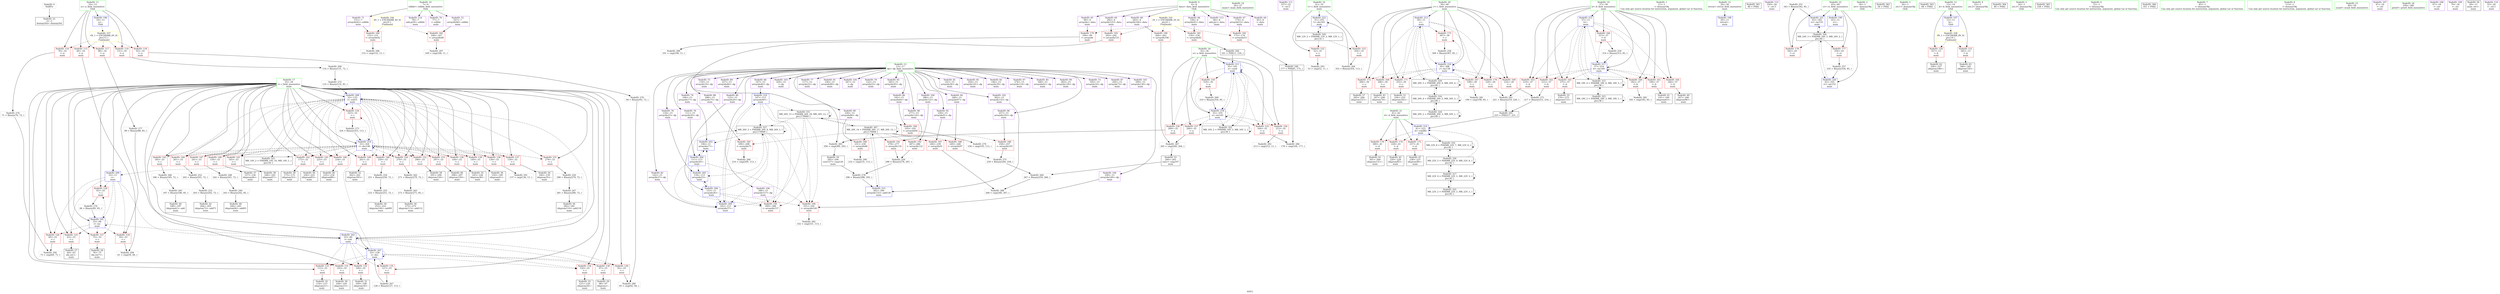 digraph "SVFG" {
	label="SVFG";

	Node0x5579527c0cf0 [shape=record,color=grey,label="{NodeID: 0\nNullPtr}"];
	Node0x5579527c0cf0 -> Node0x5579527c1ab0[style=solid];
	Node0x5579527f28b0 [shape=record,color=grey,label="{NodeID: 263\n272 = Binary(271, 85, )\n}"];
	Node0x5579527f28b0 -> Node0x5579527e3800[style=solid];
	Node0x5579527eadc0 [shape=record,color=red,label="{NodeID: 180\n152\<--151\n\<--arrayidx42\nmain\n}"];
	Node0x5579527eadc0 -> Node0x5579527f5a30[style=solid];
	Node0x5579527e2790 [shape=record,color=purple,label="{NodeID: 97\n274\<--15\narrayidx114\<--dp\nmain\n}"];
	Node0x5579527c02b0 [shape=record,color=green,label="{NodeID: 14\n26\<--27\nmain\<--main_field_insensitive\n}"];
	Node0x5579527f3db0 [shape=record,color=grey,label="{NodeID: 277\n89 = Binary(88, 85, )\n}"];
	Node0x5579527f3db0 -> Node0x5579527e61e0[style=solid];
	Node0x5579527e5b00 [shape=record,color=red,label="{NodeID: 194\n331\<--330\n\<--arrayidx149\nmain\n}"];
	Node0x5579527e5b00 -> Node0x5579527f4530[style=solid];
	Node0x5579527e32f0 [shape=record,color=purple,label="{NodeID: 111\n337\<--22\n\<--.str.2\nmain\n}"];
	Node0x5579527c1d50 [shape=record,color=black,label="{NodeID: 28\n76\<--75\nidx.ext7\<--\nmain\n}"];
	Node0x5579527f52b0 [shape=record,color=grey,label="{NodeID: 291\n137 = cmp(136, 11, )\n}"];
	Node0x5579527e66c0 [shape=record,color=blue,label="{NodeID: 208\n33\<--133\ni\<--sub31\nmain\n}"];
	Node0x5579527e66c0 -> Node0x5579527e8a00[style=dashed];
	Node0x5579527e66c0 -> Node0x5579527e8ad0[style=dashed];
	Node0x5579527e66c0 -> Node0x5579527e8ba0[style=dashed];
	Node0x5579527e66c0 -> Node0x5579527e8c70[style=dashed];
	Node0x5579527e66c0 -> Node0x5579527e8d40[style=dashed];
	Node0x5579527e66c0 -> Node0x5579527e8e10[style=dashed];
	Node0x5579527e66c0 -> Node0x5579527e8ee0[style=dashed];
	Node0x5579527e66c0 -> Node0x5579527e8fb0[style=dashed];
	Node0x5579527e66c0 -> Node0x5579527e9080[style=dashed];
	Node0x5579527e66c0 -> Node0x5579527e9150[style=dashed];
	Node0x5579527e66c0 -> Node0x5579527e9220[style=dashed];
	Node0x5579527e66c0 -> Node0x5579527e92f0[style=dashed];
	Node0x5579527e66c0 -> Node0x5579527e93c0[style=dashed];
	Node0x5579527e66c0 -> Node0x5579527e9490[style=dashed];
	Node0x5579527e66c0 -> Node0x5579527e9560[style=dashed];
	Node0x5579527e66c0 -> Node0x5579527e9630[style=dashed];
	Node0x5579527e66c0 -> Node0x5579527e9700[style=dashed];
	Node0x5579527e66c0 -> Node0x5579527e97d0[style=dashed];
	Node0x5579527e66c0 -> Node0x5579527e98a0[style=dashed];
	Node0x5579527e66c0 -> Node0x5579527e6fb0[style=dashed];
	Node0x5579527e66c0 -> Node0x5579528080f0[style=dashed];
	Node0x5579527e8110 [shape=record,color=red,label="{NodeID: 125\n63\<--33\n\<--i\nmain\n}"];
	Node0x5579527e8110 -> Node0x5579527c1c80[style=solid];
	Node0x5579527c2cc0 [shape=record,color=black,label="{NodeID: 42\n204\<--203\nidxprom72\<--add71\nmain\n}"];
	Node0x5579527e7220 [shape=record,color=blue,label="{NodeID: 222\n31\<--355\nt\<--dec161\nmain\n}"];
	Node0x5579527e7220 -> Node0x5579528073e0[style=dashed];
	Node0x5579527e8c70 [shape=record,color=red,label="{NodeID: 139\n149\<--33\n\<--i\nmain\n}"];
	Node0x5579527e8c70 -> Node0x5579527c27e0[style=solid];
	Node0x5579527e3920 [shape=record,color=black,label="{NodeID: 56\n282\<--281\nidxprom119\<--add118\nmain\n}"];
	Node0x5579527e97d0 [shape=record,color=red,label="{NodeID: 153\n297\<--33\n\<--i\nmain\n}"];
	Node0x5579527e97d0 -> Node0x5579527e3c20[style=solid];
	Node0x5579527e4440 [shape=record,color=purple,label="{NodeID: 70\n77\<--7\n\<--edible\nmain\n}"];
	Node0x5579527f1530 [shape=record,color=grey,label="{NodeID: 250\n280 = Binary(279, 72, )\n}"];
	Node0x5579527f1530 -> Node0x5579527f10b0[style=solid];
	Node0x5579527ea330 [shape=record,color=red,label="{NodeID: 167\n198\<--39\n\<--c\nmain\n}"];
	Node0x5579527ea330 -> Node0x5579527f43b0[style=solid];
	Node0x5579527e4fa0 [shape=record,color=purple,label="{NodeID: 84\n147\<--15\narrayidx40\<--dp\nmain\n}"];
	Node0x5579527e4fa0 -> Node0x5579527e6860[style=solid];
	Node0x5579527c1750 [shape=record,color=green,label="{NodeID: 1\n11\<--1\n\<--dummyObj\nCan only get source location for instruction, argument, global var or function.}"];
	Node0x5579527f2a30 [shape=record,color=grey,label="{NodeID: 264\n355 = Binary(354, 113, )\n}"];
	Node0x5579527f2a30 -> Node0x5579527e7220[style=solid];
	Node0x5579527eae90 [shape=record,color=red,label="{NodeID: 181\n159\<--158\n\<--arrayidx45\nmain\n}"];
	Node0x5579527eae90 -> Node0x5579524c8e20[style=solid];
	Node0x5579527e2860 [shape=record,color=purple,label="{NodeID: 98\n277\<--15\narrayidx116\<--dp\nmain\n}"];
	Node0x5579527e2860 -> Node0x5579527eb6b0[style=solid];
	Node0x5579527c03b0 [shape=record,color=green,label="{NodeID: 15\n29\<--30\nretval\<--retval_field_insensitive\nmain\n}"];
	Node0x5579527c03b0 -> Node0x5579527e5ea0[style=solid];
	Node0x55795281c830 [shape=record,color=black,label="{NodeID: 361\n48 = PHI()\n}"];
	Node0x5579527f3f30 [shape=record,color=grey,label="{NodeID: 278\n296 = Binary(288, 295, )\n}"];
	Node0x5579527f3f30 -> Node0x5579527e6c70[style=solid];
	Node0x5579527e5bd0 [shape=record,color=red,label="{NodeID: 195\n349\<--348\n\<--arrayidx157\nmain\n}"];
	Node0x5579527e33c0 [shape=record,color=purple,label="{NodeID: 112\n350\<--24\n\<--.str.3\nmain\n}"];
	Node0x5579527c1e20 [shape=record,color=black,label="{NodeID: 29\n98\<--97\nidxprom\<--\nmain\n}"];
	Node0x5579527f5430 [shape=record,color=grey,label="{NodeID: 292\n213 = cmp(212, 11, )\n}"];
	Node0x5579527e6790 [shape=record,color=blue,label="{NodeID: 209\n142\<--113\narrayidx37\<--\nmain\n}"];
	Node0x5579527e6790 -> Node0x5579527e6860[style=dashed];
	Node0x5579527e81e0 [shape=record,color=red,label="{NodeID: 126\n69\<--33\n\<--i\nmain\n}"];
	Node0x5579527e81e0 -> Node0x5579527f58b0[style=solid];
	Node0x5579527c2d90 [shape=record,color=black,label="{NodeID: 43\n207\<--206\nidxprom74\<--\nmain\n}"];
	Node0x5579527e8d40 [shape=record,color=red,label="{NodeID: 140\n156\<--33\n\<--i\nmain\n}"];
	Node0x5579527e8d40 -> Node0x5579527c28b0[style=solid];
	Node0x5579527e39b0 [shape=record,color=black,label="{NodeID: 57\n285\<--284\nidxprom121\<--\nmain\n}"];
	Node0x5579528073e0 [shape=record,color=black,label="{NodeID: 320\nMR_12V_2 = PHI(MR_12V_3, MR_12V_1, )\npts\{32 \}\n}"];
	Node0x5579528073e0 -> Node0x5579527e7ea0[style=dashed];
	Node0x5579528073e0 -> Node0x5579527e7f70[style=dashed];
	Node0x5579528073e0 -> Node0x5579527e7220[style=dashed];
	Node0x5579527e98a0 [shape=record,color=red,label="{NodeID: 154\n323\<--33\n\<--i\nmain\n}"];
	Node0x5579527e98a0 -> Node0x5579527f37b0[style=solid];
	Node0x5579527e4510 [shape=record,color=purple,label="{NodeID: 71\n151\<--7\narrayidx42\<--edible\nmain\n}"];
	Node0x5579527e4510 -> Node0x5579527eadc0[style=solid];
	Node0x5579527f16b0 [shape=record,color=grey,label="{NodeID: 251\n343 = Binary(342, 85, )\n}"];
	Node0x5579527f16b0 -> Node0x5579527e7150[style=solid];
	Node0x5579527ea400 [shape=record,color=red,label="{NodeID: 168\n206\<--39\n\<--c\nmain\n}"];
	Node0x5579527ea400 -> Node0x5579527c2d90[style=solid];
	Node0x5579527e5070 [shape=record,color=purple,label="{NodeID: 85\n189\<--15\narrayidx62\<--dp\nmain\n}"];
	Node0x5579527c3670 [shape=record,color=green,label="{NodeID: 2\n18\<--1\n.str\<--dummyObj\nGlob }"];
	Node0x5579527f2bb0 [shape=record,color=grey,label="{NodeID: 265\n187 = Binary(186, 85, )\n}"];
	Node0x5579527f2bb0 -> Node0x5579527c2b20[style=solid];
	Node0x5579527eaf60 [shape=record,color=red,label="{NodeID: 182\n168\<--167\n\<--arrayidx48\nmain\n}"];
	Node0x5579527eaf60 -> Node0x5579527f5bb0[style=solid];
	Node0x5579527e2930 [shape=record,color=purple,label="{NodeID: 99\n283\<--15\narrayidx120\<--dp\nmain\n}"];
	Node0x5579527c0480 [shape=record,color=green,label="{NodeID: 16\n31\<--32\nt\<--t_field_insensitive\nmain\n}"];
	Node0x5579527c0480 -> Node0x5579527e7ea0[style=solid];
	Node0x5579527c0480 -> Node0x5579527e7f70[style=solid];
	Node0x5579527c0480 -> Node0x5579527e7220[style=solid];
	Node0x55795281c930 [shape=record,color=black,label="{NodeID: 362\n56 = PHI()\n}"];
	Node0x5579527f40b0 [shape=record,color=grey,label="{NodeID: 279\n194 = cmp(193, 113, )\n}"];
	Node0x5579527e5ca0 [shape=record,color=blue,label="{NodeID: 196\n10\<--11\nn\<--\nGlob }"];
	Node0x5579527e5ca0 -> Node0x55795280cee0[style=dashed];
	Node0x5579527e3490 [shape=record,color=purple,label="{NodeID: 113\n66\<--4\nadd.ptr\<--data\nmain\n}"];
	Node0x5579527c1ef0 [shape=record,color=black,label="{NodeID: 30\n104\<--103\nidxprom15\<--\nmain\n}"];
	Node0x5579527f55b0 [shape=record,color=grey,label="{NodeID: 293\n53 = cmp(52, 11, )\n}"];
	Node0x5579527e6860 [shape=record,color=blue,label="{NodeID: 210\n147\<--113\narrayidx40\<--\nmain\n}"];
	Node0x5579527e6860 -> Node0x5579527e5b00[style=dashed];
	Node0x5579527e6860 -> Node0x5579527e5bd0[style=dashed];
	Node0x5579527e6860 -> Node0x5579527e6790[style=dashed];
	Node0x5579527e6860 -> Node0x557952809ae0[style=dashed];
	Node0x5579527e6860 -> Node0x55795280aee0[style=dashed];
	Node0x5579527e82b0 [shape=record,color=red,label="{NodeID: 127\n75\<--33\n\<--i\nmain\n}"];
	Node0x5579527e82b0 -> Node0x5579527c1d50[style=solid];
	Node0x5579527c2e60 [shape=record,color=black,label="{NodeID: 44\n226\<--225\nidxprom83\<--\nmain\n}"];
	Node0x5579528032e0 [shape=record,color=black,label="{NodeID: 307\nMR_26V_14 = PHI(MR_26V_17, MR_26V_13, )\npts\{170000 \}\n}"];
	Node0x5579528032e0 -> Node0x5579527eb1d0[style=dashed];
	Node0x5579528032e0 -> Node0x5579527eb2a0[style=dashed];
	Node0x5579528032e0 -> Node0x5579527eb370[style=dashed];
	Node0x5579528032e0 -> Node0x5579527eb440[style=dashed];
	Node0x5579528032e0 -> Node0x5579527eb510[style=dashed];
	Node0x5579528032e0 -> Node0x5579527eb6b0[style=dashed];
	Node0x5579528032e0 -> Node0x5579527e5960[style=dashed];
	Node0x5579528032e0 -> Node0x5579527e6c70[style=dashed];
	Node0x5579528032e0 -> Node0x5579528032e0[style=dashed];
	Node0x5579528032e0 -> Node0x55795280aee0[style=dashed];
	Node0x5579527e8e10 [shape=record,color=red,label="{NodeID: 141\n165\<--33\n\<--i\nmain\n}"];
	Node0x5579527e8e10 -> Node0x5579527c2980[style=solid];
	Node0x5579527e3a80 [shape=record,color=black,label="{NodeID: 58\n291\<--290\nidxprom124\<--\nmain\n}"];
	Node0x5579528080f0 [shape=record,color=black,label="{NodeID: 321\nMR_14V_2 = PHI(MR_14V_10, MR_14V_1, )\npts\{34 \}\n}"];
	Node0x5579528080f0 -> Node0x5579527e6040[style=dashed];
	Node0x5579527e9970 [shape=record,color=red,label="{NodeID: 155\n164\<--35\n\<--a\nmain\n}"];
	Node0x5579527e9970 -> Node0x5579527f4b30[style=solid];
	Node0x5579527e45e0 [shape=record,color=purple,label="{NodeID: 72\n167\<--7\narrayidx48\<--edible\nmain\n}"];
	Node0x5579527e45e0 -> Node0x5579527eaf60[style=solid];
	Node0x55795280c2e0 [shape=record,color=yellow,style=double,label="{NodeID: 335\n2V_1 = ENCHI(MR_2V_0)\npts\{6 \}\nFun[main]}"];
	Node0x55795280c2e0 -> Node0x5579527eacf0[style=dashed];
	Node0x55795280c2e0 -> Node0x5579527eae90[style=dashed];
	Node0x55795280c2e0 -> Node0x5579527eb030[style=dashed];
	Node0x55795280c2e0 -> Node0x5579527eb5e0[style=dashed];
	Node0x55795280c2e0 -> Node0x5579527e5a30[style=dashed];
	Node0x5579527f1830 [shape=record,color=grey,label="{NodeID: 252\n202 = Binary(201, 72, )\n}"];
	Node0x5579527f1830 -> Node0x5579527f19b0[style=solid];
	Node0x5579527ea4d0 [shape=record,color=red,label="{NodeID: 169\n216\<--39\n\<--c\nmain\n}"];
	Node0x5579527ea4d0 -> Node0x5579527f34b0[style=solid];
	Node0x5579527e5140 [shape=record,color=purple,label="{NodeID: 86\n192\<--15\narrayidx64\<--dp\nmain\n}"];
	Node0x5579527e5140 -> Node0x5579527eb100[style=solid];
	Node0x5579527c0050 [shape=record,color=green,label="{NodeID: 3\n20\<--1\n.str.1\<--dummyObj\nGlob }"];
	Node0x5579527f2d30 [shape=record,color=grey,label="{NodeID: 266\n186 = Binary(185, 72, )\n}"];
	Node0x5579527f2d30 -> Node0x5579527f2bb0[style=solid];
	Node0x5579527eb030 [shape=record,color=red,label="{NodeID: 183\n175\<--174\n\<--arrayidx53\nmain\n}"];
	Node0x5579527eb030 -> Node0x5579527f0b10[style=solid];
	Node0x5579527e2a00 [shape=record,color=purple,label="{NodeID: 100\n286\<--15\narrayidx122\<--dp\nmain\n}"];
	Node0x5579527e2a00 -> Node0x5579527e5960[style=solid];
	Node0x5579527c0550 [shape=record,color=green,label="{NodeID: 17\n33\<--34\ni\<--i_field_insensitive\nmain\n}"];
	Node0x5579527c0550 -> Node0x5579527e8040[style=solid];
	Node0x5579527c0550 -> Node0x5579527e8110[style=solid];
	Node0x5579527c0550 -> Node0x5579527e81e0[style=solid];
	Node0x5579527c0550 -> Node0x5579527e82b0[style=solid];
	Node0x5579527c0550 -> Node0x5579527e8380[style=solid];
	Node0x5579527c0550 -> Node0x5579527e8450[style=solid];
	Node0x5579527c0550 -> Node0x5579527e8520[style=solid];
	Node0x5579527c0550 -> Node0x5579527e85f0[style=solid];
	Node0x5579527c0550 -> Node0x5579527e86c0[style=solid];
	Node0x5579527c0550 -> Node0x5579527e8790[style=solid];
	Node0x5579527c0550 -> Node0x5579527e8860[style=solid];
	Node0x5579527c0550 -> Node0x5579527e8930[style=solid];
	Node0x5579527c0550 -> Node0x5579527e8a00[style=solid];
	Node0x5579527c0550 -> Node0x5579527e8ad0[style=solid];
	Node0x5579527c0550 -> Node0x5579527e8ba0[style=solid];
	Node0x5579527c0550 -> Node0x5579527e8c70[style=solid];
	Node0x5579527c0550 -> Node0x5579527e8d40[style=solid];
	Node0x5579527c0550 -> Node0x5579527e8e10[style=solid];
	Node0x5579527c0550 -> Node0x5579527e8ee0[style=solid];
	Node0x5579527c0550 -> Node0x5579527e8fb0[style=solid];
	Node0x5579527c0550 -> Node0x5579527e9080[style=solid];
	Node0x5579527c0550 -> Node0x5579527e9150[style=solid];
	Node0x5579527c0550 -> Node0x5579527e9220[style=solid];
	Node0x5579527c0550 -> Node0x5579527e92f0[style=solid];
	Node0x5579527c0550 -> Node0x5579527e93c0[style=solid];
	Node0x5579527c0550 -> Node0x5579527e9490[style=solid];
	Node0x5579527c0550 -> Node0x5579527e9560[style=solid];
	Node0x5579527c0550 -> Node0x5579527e9630[style=solid];
	Node0x5579527c0550 -> Node0x5579527e9700[style=solid];
	Node0x5579527c0550 -> Node0x5579527e97d0[style=solid];
	Node0x5579527c0550 -> Node0x5579527e98a0[style=solid];
	Node0x5579527c0550 -> Node0x5579527e6040[style=solid];
	Node0x5579527c0550 -> Node0x5579527e6110[style=solid];
	Node0x5579527c0550 -> Node0x5579527e61e0[style=solid];
	Node0x5579527c0550 -> Node0x5579527e65f0[style=solid];
	Node0x5579527c0550 -> Node0x5579527e66c0[style=solid];
	Node0x5579527c0550 -> Node0x5579527e6fb0[style=solid];
	Node0x55795281ca30 [shape=record,color=black,label="{NodeID: 363\n68 = PHI()\n}"];
	Node0x5579527f4230 [shape=record,color=grey,label="{NodeID: 280\n95 = cmp(92, 94, )\n}"];
	Node0x5579527e5da0 [shape=record,color=blue,label="{NodeID: 197\n13\<--11\nk\<--\nGlob }"];
	Node0x5579527e5da0 -> Node0x55795280cfc0[style=dashed];
	Node0x5579527e3560 [shape=record,color=purple,label="{NodeID: 114\n78\<--7\nadd.ptr8\<--edible\nmain\n}"];
	Node0x5579527c1fc0 [shape=record,color=black,label="{NodeID: 31\n109\<--108\nidxprom18\<--\nmain\n}"];
	Node0x5579527f5730 [shape=record,color=grey,label="{NodeID: 294\n61 = cmp(59, 60, )\n}"];
	Node0x5579527e6930 [shape=record,color=blue,label="{NodeID: 211\n35\<--161\na\<--cond\nmain\n}"];
	Node0x5579527e6930 -> Node0x5579527e9970[style=dashed];
	Node0x5579527e6930 -> Node0x5579527e9a40[style=dashed];
	Node0x5579527e6930 -> Node0x5579527e9b10[style=dashed];
	Node0x5579527e6930 -> Node0x5579527e9be0[style=dashed];
	Node0x5579527e6930 -> Node0x5579527e9cb0[style=dashed];
	Node0x5579527e6930 -> Node0x5579527e6930[style=dashed];
	Node0x5579527e6930 -> Node0x5579527e6ee0[style=dashed];
	Node0x5579527e6930 -> Node0x5579528081e0[style=dashed];
	Node0x5579527e8380 [shape=record,color=red,label="{NodeID: 128\n83\<--33\n\<--i\nmain\n}"];
	Node0x5579527e8380 -> Node0x5579527f3c30[style=solid];
	Node0x5579527c2f30 [shape=record,color=black,label="{NodeID: 45\n229\<--228\nidxprom85\<--\nmain\n}"];
	Node0x5579527e8ee0 [shape=record,color=red,label="{NodeID: 142\n172\<--33\n\<--i\nmain\n}"];
	Node0x5579527e8ee0 -> Node0x5579527c2a50[style=solid];
	Node0x5579527e3b50 [shape=record,color=black,label="{NodeID: 59\n295\<--294\nconv127\<--cmp126\nmain\n}"];
	Node0x5579527e3b50 -> Node0x5579527f3f30[style=solid];
	Node0x5579528081e0 [shape=record,color=black,label="{NodeID: 322\nMR_16V_2 = PHI(MR_16V_3, MR_16V_1, )\npts\{36 \}\n}"];
	Node0x5579528081e0 -> Node0x5579527e6930[style=dashed];
	Node0x5579528081e0 -> Node0x5579528081e0[style=dashed];
	Node0x5579527e9a40 [shape=record,color=red,label="{NodeID: 156\n212\<--35\n\<--a\nmain\n}"];
	Node0x5579527e9a40 -> Node0x5579527f5430[style=solid];
	Node0x5579527e46b0 [shape=record,color=purple,label="{NodeID: 73\n105\<--15\narrayidx16\<--dp\nmain\n}"];
	Node0x55795280ce00 [shape=record,color=yellow,style=double,label="{NodeID: 336\n4V_1 = ENCHI(MR_4V_0)\npts\{9 \}\nFun[main]}"];
	Node0x55795280ce00 -> Node0x5579527eadc0[style=dashed];
	Node0x55795280ce00 -> Node0x5579527eaf60[style=dashed];
	Node0x5579527f19b0 [shape=record,color=grey,label="{NodeID: 253\n203 = Binary(202, 72, )\n}"];
	Node0x5579527f19b0 -> Node0x5579527c2cc0[style=solid];
	Node0x5579527ea5a0 [shape=record,color=red,label="{NodeID: 170\n220\<--39\n\<--c\nmain\n}"];
	Node0x5579527ea5a0 -> Node0x5579527f25b0[style=solid];
	Node0x5579527e5210 [shape=record,color=purple,label="{NodeID: 87\n205\<--15\narrayidx73\<--dp\nmain\n}"];
	Node0x5579527e23c0 [shape=record,color=green,label="{NodeID: 4\n22\<--1\n.str.2\<--dummyObj\nGlob }"];
	Node0x5579527f2eb0 [shape=record,color=grey,label="{NodeID: 267\n128 = Binary(127, 113, )\n}"];
	Node0x5579527f2eb0 -> Node0x5579527e65f0[style=solid];
	Node0x5579527eb100 [shape=record,color=red,label="{NodeID: 184\n193\<--192\n\<--arrayidx64\nmain\n}"];
	Node0x5579527eb100 -> Node0x5579527f40b0[style=solid];
	Node0x5579527e2ad0 [shape=record,color=purple,label="{NodeID: 101\n299\<--15\narrayidx130\<--dp\nmain\n}"];
	Node0x5579527c0620 [shape=record,color=green,label="{NodeID: 18\n35\<--36\na\<--a_field_insensitive\nmain\n}"];
	Node0x5579527c0620 -> Node0x5579527e9970[style=solid];
	Node0x5579527c0620 -> Node0x5579527e9a40[style=solid];
	Node0x5579527c0620 -> Node0x5579527e9b10[style=solid];
	Node0x5579527c0620 -> Node0x5579527e9be0[style=solid];
	Node0x5579527c0620 -> Node0x5579527e9cb0[style=solid];
	Node0x5579527c0620 -> Node0x5579527e6930[style=solid];
	Node0x5579527c0620 -> Node0x5579527e6ee0[style=solid];
	Node0x55795281cb30 [shape=record,color=black,label="{NodeID: 364\n80 = PHI()\n}"];
	Node0x5579527f43b0 [shape=record,color=grey,label="{NodeID: 281\n199 = cmp(198, 85, )\n}"];
	Node0x5579527e5ea0 [shape=record,color=blue,label="{NodeID: 198\n29\<--11\nretval\<--\nmain\n}"];
	Node0x5579527e3630 [shape=record,color=red,label="{NodeID: 115\n60\<--10\n\<--n\nmain\n}"];
	Node0x5579527e3630 -> Node0x5579527f5730[style=solid];
	Node0x5579527c2090 [shape=record,color=black,label="{NodeID: 32\n116\<--115\nidxprom21\<--\nmain\n}"];
	Node0x5579527f58b0 [shape=record,color=grey,label="{NodeID: 295\n73 = cmp(69, 71, )\n}"];
	Node0x5579527e6a00 [shape=record,color=blue,label="{NodeID: 212\n37\<--11\nb\<--\nmain\n}"];
	Node0x5579527e6a00 -> Node0x5579527e9d80[style=dashed];
	Node0x5579527e6a00 -> Node0x5579527e9e50[style=dashed];
	Node0x5579527e6a00 -> Node0x5579527e9f20[style=dashed];
	Node0x5579527e6a00 -> Node0x5579527e9ff0[style=dashed];
	Node0x5579527e6a00 -> Node0x5579527ea0c0[style=dashed];
	Node0x5579527e6a00 -> Node0x5579527ea190[style=dashed];
	Node0x5579527e6a00 -> Node0x5579527ea260[style=dashed];
	Node0x5579527e6a00 -> Node0x5579527e6e10[style=dashed];
	Node0x5579527e6a00 -> Node0x557952805ae0[style=dashed];
	Node0x5579527e8450 [shape=record,color=red,label="{NodeID: 129\n92\<--33\n\<--i\nmain\n}"];
	Node0x5579527e8450 -> Node0x5579527f4230[style=solid];
	Node0x5579527c3000 [shape=record,color=black,label="{NodeID: 46\n235\<--234\nidxprom88\<--\nmain\n}"];
	Node0x5579527e8fb0 [shape=record,color=red,label="{NodeID: 143\n185\<--33\n\<--i\nmain\n}"];
	Node0x5579527e8fb0 -> Node0x5579527f2d30[style=solid];
	Node0x5579527e3c20 [shape=record,color=black,label="{NodeID: 60\n298\<--297\nidxprom129\<--\nmain\n}"];
	Node0x5579528086e0 [shape=record,color=black,label="{NodeID: 323\nMR_18V_2 = PHI(MR_18V_3, MR_18V_1, )\npts\{38 \}\n}"];
	Node0x5579528086e0 -> Node0x557952805ae0[style=dashed];
	Node0x5579528086e0 -> Node0x5579528086e0[style=dashed];
	Node0x5579527e9b10 [shape=record,color=red,label="{NodeID: 157\n260\<--35\n\<--a\nmain\n}"];
	Node0x5579527e9b10 -> Node0x5579527f4cb0[style=solid];
	Node0x5579527e4780 [shape=record,color=purple,label="{NodeID: 74\n106\<--15\narrayidx17\<--dp\nmain\n}"];
	Node0x5579527e4780 -> Node0x5579527e62b0[style=solid];
	Node0x55795280cee0 [shape=record,color=yellow,style=double,label="{NodeID: 337\n6V_1 = ENCHI(MR_6V_0)\npts\{12 \}\nFun[main]}"];
	Node0x55795280cee0 -> Node0x5579527e3630[style=dashed];
	Node0x55795280cee0 -> Node0x5579527e79c0[style=dashed];
	Node0x55795280cee0 -> Node0x5579527e7a90[style=dashed];
	Node0x55795280cee0 -> Node0x5579527e7b60[style=dashed];
	Node0x55795280cee0 -> Node0x5579527e7c30[style=dashed];
	Node0x5579527f1b30 [shape=record,color=grey,label="{NodeID: 254\n251 = Binary(250, 72, )\n}"];
	Node0x5579527f1b30 -> Node0x5579527f1cb0[style=solid];
	Node0x5579527ea670 [shape=record,color=red,label="{NodeID: 171\n255\<--39\n\<--c\nmain\n}"];
	Node0x5579527ea670 -> Node0x5579527c3410[style=solid];
	Node0x5579527e52e0 [shape=record,color=purple,label="{NodeID: 88\n208\<--15\narrayidx75\<--dp\nmain\n}"];
	Node0x5579527e52e0 -> Node0x5579527eb1d0[style=solid];
	Node0x5579527c0150 [shape=record,color=green,label="{NodeID: 5\n24\<--1\n.str.3\<--dummyObj\nGlob }"];
	Node0x5579527f3030 [shape=record,color=grey,label="{NodeID: 268\n132 = Binary(131, 72, )\n}"];
	Node0x5579527f3030 -> Node0x5579527f3630[style=solid];
	Node0x5579527eb1d0 [shape=record,color=red,label="{NodeID: 185\n209\<--208\n\<--arrayidx75\nmain\n}"];
	Node0x5579527eb1d0 -> Node0x5579527f4830[style=solid];
	Node0x5579527e2ba0 [shape=record,color=purple,label="{NodeID: 102\n302\<--15\narrayidx132\<--dp\nmain\n}"];
	Node0x5579527e2ba0 -> Node0x5579527e6c70[style=solid];
	Node0x5579527c06f0 [shape=record,color=green,label="{NodeID: 19\n37\<--38\nb\<--b_field_insensitive\nmain\n}"];
	Node0x5579527c06f0 -> Node0x5579527e9d80[style=solid];
	Node0x5579527c06f0 -> Node0x5579527e9e50[style=solid];
	Node0x5579527c06f0 -> Node0x5579527e9f20[style=solid];
	Node0x5579527c06f0 -> Node0x5579527e9ff0[style=solid];
	Node0x5579527c06f0 -> Node0x5579527ea0c0[style=solid];
	Node0x5579527c06f0 -> Node0x5579527ea190[style=solid];
	Node0x5579527c06f0 -> Node0x5579527ea260[style=solid];
	Node0x5579527c06f0 -> Node0x5579527e6a00[style=solid];
	Node0x5579527c06f0 -> Node0x5579527e6e10[style=solid];
	Node0x55795281cc30 [shape=record,color=black,label="{NodeID: 365\n338 = PHI()\n}"];
	Node0x5579527f4530 [shape=record,color=grey,label="{NodeID: 282\n332 = cmp(331, 113, )\n}"];
	Node0x5579527e5f70 [shape=record,color=blue,label="{NodeID: 199\n43\<--11\nct\<--\nmain\n}"];
	Node0x5579527e5f70 -> Node0x5579528095e0[style=dashed];
	Node0x5579527e79c0 [shape=record,color=red,label="{NodeID: 116\n70\<--10\n\<--n\nmain\n}"];
	Node0x5579527e79c0 -> Node0x5579527f3930[style=solid];
	Node0x5579527c2160 [shape=record,color=black,label="{NodeID: 33\n121\<--120\nidxprom24\<--\nmain\n}"];
	Node0x5579527f5a30 [shape=record,color=grey,label="{NodeID: 296\n153 = cmp(152, 11, )\n}"];
	Node0x5579527e6ad0 [shape=record,color=blue,label="{NodeID: 213\n39\<--11\nc\<--\nmain\n}"];
	Node0x5579527e6ad0 -> Node0x5579527ea330[style=dashed];
	Node0x5579527e6ad0 -> Node0x5579527ea400[style=dashed];
	Node0x5579527e6ad0 -> Node0x5579527ea4d0[style=dashed];
	Node0x5579527e6ad0 -> Node0x5579527ea5a0[style=dashed];
	Node0x5579527e6ad0 -> Node0x5579527ea670[style=dashed];
	Node0x5579527e6ad0 -> Node0x5579527ea740[style=dashed];
	Node0x5579527e6ad0 -> Node0x5579527ea810[style=dashed];
	Node0x5579527e6ad0 -> Node0x5579527e6d40[style=dashed];
	Node0x5579527e6ad0 -> Node0x55795280a4e0[style=dashed];
	Node0x5579527e8520 [shape=record,color=red,label="{NodeID: 130\n97\<--33\n\<--i\nmain\n}"];
	Node0x5579527e8520 -> Node0x5579527c1e20[style=solid];
	Node0x5579527c30d0 [shape=record,color=black,label="{NodeID: 47\n238\<--237\nidxprom90\<--\nmain\n}"];
	Node0x5579527e9080 [shape=record,color=red,label="{NodeID: 144\n201\<--33\n\<--i\nmain\n}"];
	Node0x5579527e9080 -> Node0x5579527f1830[style=solid];
	Node0x5579527e3cf0 [shape=record,color=black,label="{NodeID: 61\n301\<--300\nidxprom131\<--\nmain\n}"];
	Node0x557952808be0 [shape=record,color=black,label="{NodeID: 324\nMR_20V_2 = PHI(MR_20V_3, MR_20V_1, )\npts\{40 \}\n}"];
	Node0x557952808be0 -> Node0x557952805fe0[style=dashed];
	Node0x557952808be0 -> Node0x557952808be0[style=dashed];
	Node0x5579527e9be0 [shape=record,color=red,label="{NodeID: 158\n289\<--35\n\<--a\nmain\n}"];
	Node0x5579527e9be0 -> Node0x5579527f46b0[style=solid];
	Node0x5579527e4850 [shape=record,color=purple,label="{NodeID: 75\n110\<--15\narrayidx19\<--dp\nmain\n}"];
	Node0x55795280cfc0 [shape=record,color=yellow,style=double,label="{NodeID: 338\n8V_1 = ENCHI(MR_8V_0)\npts\{14 \}\nFun[main]}"];
	Node0x55795280cfc0 -> Node0x5579527e7d00[style=dashed];
	Node0x55795280cfc0 -> Node0x5579527e7dd0[style=dashed];
	Node0x5579527f1cb0 [shape=record,color=grey,label="{NodeID: 255\n252 = Binary(251, 72, )\n}"];
	Node0x5579527f1cb0 -> Node0x5579527c3340[style=solid];
	Node0x5579527ea740 [shape=record,color=red,label="{NodeID: 172\n284\<--39\n\<--c\nmain\n}"];
	Node0x5579527ea740 -> Node0x5579527e39b0[style=solid];
	Node0x5579527e53b0 [shape=record,color=purple,label="{NodeID: 89\n227\<--15\narrayidx84\<--dp\nmain\n}"];
	Node0x5579527c01e0 [shape=record,color=green,label="{NodeID: 6\n72\<--1\n\<--dummyObj\nCan only get source location for instruction, argument, global var or function.}"];
	Node0x5579527f31b0 [shape=record,color=grey,label="{NodeID: 269\n319 = Binary(318, 85, )\n}"];
	Node0x5579527f31b0 -> Node0x5579527e6ee0[style=solid];
	Node0x5579527eb2a0 [shape=record,color=red,label="{NodeID: 186\n231\<--230\n\<--arrayidx86\nmain\n}"];
	Node0x5579527eb2a0 -> Node0x5579527f5130[style=solid];
	Node0x5579527e2c70 [shape=record,color=purple,label="{NodeID: 103\n329\<--15\n\<--dp\nmain\n}"];
	Node0x5579527c07c0 [shape=record,color=green,label="{NodeID: 20\n39\<--40\nc\<--c_field_insensitive\nmain\n}"];
	Node0x5579527c07c0 -> Node0x5579527ea330[style=solid];
	Node0x5579527c07c0 -> Node0x5579527ea400[style=solid];
	Node0x5579527c07c0 -> Node0x5579527ea4d0[style=solid];
	Node0x5579527c07c0 -> Node0x5579527ea5a0[style=solid];
	Node0x5579527c07c0 -> Node0x5579527ea670[style=solid];
	Node0x5579527c07c0 -> Node0x5579527ea740[style=solid];
	Node0x5579527c07c0 -> Node0x5579527ea810[style=solid];
	Node0x5579527c07c0 -> Node0x5579527e6ad0[style=solid];
	Node0x5579527c07c0 -> Node0x5579527e6d40[style=solid];
	Node0x55795281d0b0 [shape=record,color=black,label="{NodeID: 366\n351 = PHI()\n}"];
	Node0x5579527f46b0 [shape=record,color=grey,label="{NodeID: 283\n294 = cmp(289, 293, )\n}"];
	Node0x5579527f46b0 -> Node0x5579527e3b50[style=solid];
	Node0x5579527e6040 [shape=record,color=blue,label="{NodeID: 200\n33\<--11\ni\<--\nmain\n}"];
	Node0x5579527e6040 -> Node0x5579527e8040[style=dashed];
	Node0x5579527e6040 -> Node0x5579527e8110[style=dashed];
	Node0x5579527e6040 -> Node0x5579527e81e0[style=dashed];
	Node0x5579527e6040 -> Node0x5579527e82b0[style=dashed];
	Node0x5579527e6040 -> Node0x5579527e8380[style=dashed];
	Node0x5579527e6040 -> Node0x5579527e6110[style=dashed];
	Node0x5579527e6040 -> Node0x5579527e61e0[style=dashed];
	Node0x5579527e7a90 [shape=record,color=red,label="{NodeID: 117\n88\<--10\n\<--n\nmain\n}"];
	Node0x5579527e7a90 -> Node0x5579527f3db0[style=solid];
	Node0x5579527c2640 [shape=record,color=black,label="{NodeID: 34\n140\<--139\nidxprom35\<--\nmain\n}"];
	Node0x5579527f5bb0 [shape=record,color=grey,label="{NodeID: 297\n169 = cmp(168, 11, )\n}"];
	Node0x5579527e6ba0 [shape=record,color=blue,label="{NodeID: 214\n41\<--223\nd\<--cond82\nmain\n}"];
	Node0x5579527e6ba0 -> Node0x5579527ea8e0[style=dashed];
	Node0x5579527e6ba0 -> Node0x5579527ea9b0[style=dashed];
	Node0x5579527e6ba0 -> Node0x5579527eaa80[style=dashed];
	Node0x5579527e6ba0 -> Node0x55795280b3e0[style=dashed];
	Node0x5579527e85f0 [shape=record,color=red,label="{NodeID: 131\n103\<--33\n\<--i\nmain\n}"];
	Node0x5579527e85f0 -> Node0x5579527c1ef0[style=solid];
	Node0x5579527c31a0 [shape=record,color=black,label="{NodeID: 48\n244\<--243\nidxprom94\<--add93\nmain\n}"];
	Node0x5579527e9150 [shape=record,color=red,label="{NodeID: 145\n225\<--33\n\<--i\nmain\n}"];
	Node0x5579527e9150 -> Node0x5579527c2e60[style=solid];
	Node0x5579527e3dc0 [shape=record,color=black,label="{NodeID: 62\n328\<--327\nidxprom148\<--\nmain\n}"];
	Node0x5579528090e0 [shape=record,color=black,label="{NodeID: 325\nMR_22V_2 = PHI(MR_22V_3, MR_22V_1, )\npts\{42 \}\n}"];
	Node0x5579528090e0 -> Node0x5579528064e0[style=dashed];
	Node0x5579528090e0 -> Node0x5579528090e0[style=dashed];
	Node0x5579527e9cb0 [shape=record,color=red,label="{NodeID: 159\n318\<--35\n\<--a\nmain\n}"];
	Node0x5579527e9cb0 -> Node0x5579527f31b0[style=solid];
	Node0x5579527e4920 [shape=record,color=purple,label="{NodeID: 76\n111\<--15\narrayidx20\<--dp\nmain\n}"];
	Node0x5579527e4920 -> Node0x5579527e6380[style=solid];
	Node0x5579527f1e30 [shape=record,color=grey,label="{NodeID: 256\n288 = Binary(278, 287, )\n}"];
	Node0x5579527f1e30 -> Node0x5579527f3f30[style=solid];
	Node0x5579527ea810 [shape=record,color=red,label="{NodeID: 173\n307\<--39\n\<--c\nmain\n}"];
	Node0x5579527ea810 -> Node0x5579527f2130[style=solid];
	Node0x5579527e5480 [shape=record,color=purple,label="{NodeID: 90\n230\<--15\narrayidx86\<--dp\nmain\n}"];
	Node0x5579527e5480 -> Node0x5579527eb2a0[style=solid];
	Node0x5579527c1190 [shape=record,color=green,label="{NodeID: 7\n85\<--1\n\<--dummyObj\nCan only get source location for instruction, argument, global var or function.}"];
	Node0x5579527f3330 [shape=record,color=grey,label="{NodeID: 270\n94 = Binary(93, 72, )\n}"];
	Node0x5579527f3330 -> Node0x5579527f4230[style=solid];
	Node0x5579527eb370 [shape=record,color=red,label="{NodeID: 187\n240\<--239\n\<--arrayidx91\nmain\n}"];
	Node0x5579527eb370 -> Node0x5579527f4e30[style=solid];
	Node0x5579527e2d40 [shape=record,color=purple,label="{NodeID: 104\n330\<--15\narrayidx149\<--dp\nmain\n}"];
	Node0x5579527e2d40 -> Node0x5579527e5b00[style=solid];
	Node0x5579527c0890 [shape=record,color=green,label="{NodeID: 21\n41\<--42\nd\<--d_field_insensitive\nmain\n}"];
	Node0x5579527c0890 -> Node0x5579527ea8e0[style=solid];
	Node0x5579527c0890 -> Node0x5579527ea9b0[style=solid];
	Node0x5579527c0890 -> Node0x5579527eaa80[style=solid];
	Node0x5579527c0890 -> Node0x5579527e6ba0[style=solid];
	Node0x5579527f4830 [shape=record,color=grey,label="{NodeID: 284\n210 = cmp(209, 113, )\n}"];
	Node0x5579527e6110 [shape=record,color=blue,label="{NodeID: 201\n33\<--84\ni\<--inc\nmain\n}"];
	Node0x5579527e6110 -> Node0x5579527e8040[style=dashed];
	Node0x5579527e6110 -> Node0x5579527e8110[style=dashed];
	Node0x5579527e6110 -> Node0x5579527e81e0[style=dashed];
	Node0x5579527e6110 -> Node0x5579527e82b0[style=dashed];
	Node0x5579527e6110 -> Node0x5579527e8380[style=dashed];
	Node0x5579527e6110 -> Node0x5579527e6110[style=dashed];
	Node0x5579527e6110 -> Node0x5579527e61e0[style=dashed];
	Node0x5579527e7b60 [shape=record,color=red,label="{NodeID: 118\n93\<--10\n\<--n\nmain\n}"];
	Node0x5579527e7b60 -> Node0x5579527f3330[style=solid];
	Node0x5579527c2710 [shape=record,color=black,label="{NodeID: 35\n145\<--144\nidxprom38\<--\nmain\n}"];
	Node0x5579527e6c70 [shape=record,color=blue,label="{NodeID: 215\n302\<--296\narrayidx132\<--add128\nmain\n}"];
	Node0x5579527e6c70 -> Node0x5579528032e0[style=dashed];
	Node0x5579527e86c0 [shape=record,color=red,label="{NodeID: 132\n108\<--33\n\<--i\nmain\n}"];
	Node0x5579527e86c0 -> Node0x5579527c1fc0[style=solid];
	Node0x5579527c3270 [shape=record,color=black,label="{NodeID: 49\n247\<--246\nidxprom96\<--\nmain\n}"];
	Node0x5579527e9220 [shape=record,color=red,label="{NodeID: 146\n234\<--33\n\<--i\nmain\n}"];
	Node0x5579527e9220 -> Node0x5579527c3000[style=solid];
	Node0x5579527e3e90 [shape=record,color=black,label="{NodeID: 63\n346\<--345\nidxprom156\<--\nmain\n}"];
	Node0x5579528095e0 [shape=record,color=black,label="{NodeID: 326\nMR_24V_3 = PHI(MR_24V_5, MR_24V_2, )\npts\{44 \}\n}"];
	Node0x5579528095e0 -> Node0x5579527eab50[style=dashed];
	Node0x5579528095e0 -> Node0x5579527eac20[style=dashed];
	Node0x5579528095e0 -> Node0x5579527e7080[style=dashed];
	Node0x5579528095e0 -> Node0x5579527e7150[style=dashed];
	Node0x5579527e9d80 [shape=record,color=red,label="{NodeID: 160\n182\<--37\n\<--b\nmain\n}"];
	Node0x5579527e9d80 -> Node0x5579527f49b0[style=solid];
	Node0x5579527e49f0 [shape=record,color=purple,label="{NodeID: 77\n117\<--15\narrayidx22\<--dp\nmain\n}"];
	Node0x5579527f1fb0 [shape=record,color=grey,label="{NodeID: 257\n335 = Binary(334, 85, )\n}"];
	Node0x5579527f1fb0 -> Node0x5579527e7080[style=solid];
	Node0x5579527ea8e0 [shape=record,color=red,label="{NodeID: 174\n228\<--41\n\<--d\nmain\n}"];
	Node0x5579527ea8e0 -> Node0x5579527c2f30[style=solid];
	Node0x5579527e5550 [shape=record,color=purple,label="{NodeID: 91\n236\<--15\narrayidx89\<--dp\nmain\n}"];
	Node0x5579527c1220 [shape=record,color=green,label="{NodeID: 8\n113\<--1\n\<--dummyObj\nCan only get source location for instruction, argument, global var or function.}"];
	Node0x5579527f34b0 [shape=record,color=grey,label="{NodeID: 271\n217 = Binary(215, 216, )\n}"];
	Node0x5579527f34b0 -> Node0x5579527f0570[style=solid];
	Node0x5579527eb440 [shape=record,color=red,label="{NodeID: 188\n249\<--248\n\<--arrayidx97\nmain\n}"];
	Node0x5579527eb440 -> Node0x5579527f3ab0[style=solid];
	Node0x5579527e2e10 [shape=record,color=purple,label="{NodeID: 105\n347\<--15\n\<--dp\nmain\n}"];
	Node0x5579527c1840 [shape=record,color=green,label="{NodeID: 22\n43\<--44\nct\<--ct_field_insensitive\nmain\n}"];
	Node0x5579527c1840 -> Node0x5579527eab50[style=solid];
	Node0x5579527c1840 -> Node0x5579527eac20[style=solid];
	Node0x5579527c1840 -> Node0x5579527e5f70[style=solid];
	Node0x5579527c1840 -> Node0x5579527e7080[style=solid];
	Node0x5579527c1840 -> Node0x5579527e7150[style=solid];
	Node0x5579527f49b0 [shape=record,color=grey,label="{NodeID: 285\n183 = cmp(182, 85, )\n}"];
	Node0x5579527e61e0 [shape=record,color=blue,label="{NodeID: 202\n33\<--89\ni\<--sub\nmain\n}"];
	Node0x5579527e61e0 -> Node0x5579527e8450[style=dashed];
	Node0x5579527e61e0 -> Node0x5579527e8520[style=dashed];
	Node0x5579527e61e0 -> Node0x5579527e85f0[style=dashed];
	Node0x5579527e61e0 -> Node0x5579527e86c0[style=dashed];
	Node0x5579527e61e0 -> Node0x5579527e8790[style=dashed];
	Node0x5579527e61e0 -> Node0x5579527e8860[style=dashed];
	Node0x5579527e61e0 -> Node0x5579527e8930[style=dashed];
	Node0x5579527e61e0 -> Node0x5579527e65f0[style=dashed];
	Node0x5579527e61e0 -> Node0x5579527e66c0[style=dashed];
	Node0x5579527e7c30 [shape=record,color=red,label="{NodeID: 119\n131\<--10\n\<--n\nmain\n}"];
	Node0x5579527e7c30 -> Node0x5579527f3030[style=solid];
	Node0x5579527c27e0 [shape=record,color=black,label="{NodeID: 36\n150\<--149\nidxprom41\<--\nmain\n}"];
	Node0x5579527e6d40 [shape=record,color=blue,label="{NodeID: 216\n39\<--308\nc\<--inc136\nmain\n}"];
	Node0x5579527e6d40 -> Node0x5579527ea330[style=dashed];
	Node0x5579527e6d40 -> Node0x5579527ea400[style=dashed];
	Node0x5579527e6d40 -> Node0x5579527ea4d0[style=dashed];
	Node0x5579527e6d40 -> Node0x5579527ea5a0[style=dashed];
	Node0x5579527e6d40 -> Node0x5579527ea670[style=dashed];
	Node0x5579527e6d40 -> Node0x5579527ea740[style=dashed];
	Node0x5579527e6d40 -> Node0x5579527ea810[style=dashed];
	Node0x5579527e6d40 -> Node0x5579527e6d40[style=dashed];
	Node0x5579527e6d40 -> Node0x55795280a4e0[style=dashed];
	Node0x5579527e8790 [shape=record,color=red,label="{NodeID: 133\n115\<--33\n\<--i\nmain\n}"];
	Node0x5579527e8790 -> Node0x5579527c2090[style=solid];
	Node0x5579527c3340 [shape=record,color=black,label="{NodeID: 50\n253\<--252\nidxprom100\<--add99\nmain\n}"];
	Node0x5579527e92f0 [shape=record,color=red,label="{NodeID: 147\n241\<--33\n\<--i\nmain\n}"];
	Node0x5579527e92f0 -> Node0x5579527f1230[style=solid];
	Node0x5579527e3f60 [shape=record,color=purple,label="{NodeID: 64\n65\<--4\n\<--data\nmain\n}"];
	Node0x557952809ae0 [shape=record,color=black,label="{NodeID: 327\nMR_26V_2 = PHI(MR_26V_9, MR_26V_1, )\npts\{170000 \}\n}"];
	Node0x557952809ae0 -> Node0x5579527e5b00[style=dashed];
	Node0x557952809ae0 -> Node0x5579527e5bd0[style=dashed];
	Node0x557952809ae0 -> Node0x5579527e62b0[style=dashed];
	Node0x557952809ae0 -> Node0x5579527e6450[style=dashed];
	Node0x557952809ae0 -> Node0x5579527e6790[style=dashed];
	Node0x557952809ae0 -> Node0x557952809ae0[style=dashed];
	Node0x5579524c8e20 [shape=record,color=black,label="{NodeID: 244\n161 = PHI(11, 159, )\n}"];
	Node0x5579524c8e20 -> Node0x5579527e6930[style=solid];
	Node0x5579527e9e50 [shape=record,color=red,label="{NodeID: 161\n190\<--37\n\<--b\nmain\n}"];
	Node0x5579527e9e50 -> Node0x5579527c2bf0[style=solid];
	Node0x5579527e4ac0 [shape=record,color=purple,label="{NodeID: 78\n118\<--15\narrayidx23\<--dp\nmain\n}"];
	Node0x5579527e4ac0 -> Node0x5579527e6450[style=solid];
	Node0x5579527f2130 [shape=record,color=grey,label="{NodeID: 258\n308 = Binary(307, 85, )\n}"];
	Node0x5579527f2130 -> Node0x5579527e6d40[style=solid];
	Node0x5579527ea9b0 [shape=record,color=red,label="{NodeID: 175\n237\<--41\n\<--d\nmain\n}"];
	Node0x5579527ea9b0 -> Node0x5579527c30d0[style=solid];
	Node0x5579527e5620 [shape=record,color=purple,label="{NodeID: 92\n239\<--15\narrayidx91\<--dp\nmain\n}"];
	Node0x5579527e5620 -> Node0x5579527eb370[style=solid];
	Node0x5579527bd990 [shape=record,color=green,label="{NodeID: 9\n4\<--6\ndata\<--data_field_insensitive\nGlob }"];
	Node0x5579527bd990 -> Node0x5579527e3f60[style=solid];
	Node0x5579527bd990 -> Node0x5579527e4030[style=solid];
	Node0x5579527bd990 -> Node0x5579527e4100[style=solid];
	Node0x5579527bd990 -> Node0x5579527e41d0[style=solid];
	Node0x5579527bd990 -> Node0x5579527e42a0[style=solid];
	Node0x5579527bd990 -> Node0x5579527e4370[style=solid];
	Node0x5579527bd990 -> Node0x5579527e3490[style=solid];
	Node0x5579527f3630 [shape=record,color=grey,label="{NodeID: 272\n133 = Binary(132, 85, )\n}"];
	Node0x5579527f3630 -> Node0x5579527e66c0[style=solid];
	Node0x5579527eb510 [shape=record,color=red,label="{NodeID: 189\n258\<--257\n\<--arrayidx103\nmain\n}"];
	Node0x5579527eb510 -> Node0x5579527f3ab0[style=solid];
	Node0x5579527e2ee0 [shape=record,color=purple,label="{NodeID: 106\n348\<--15\narrayidx157\<--dp\nmain\n}"];
	Node0x5579527e2ee0 -> Node0x5579527e5bd0[style=solid];
	Node0x5579527c1910 [shape=record,color=green,label="{NodeID: 23\n49\<--50\nscanf\<--scanf_field_insensitive\n}"];
	Node0x5579527f4b30 [shape=record,color=grey,label="{NodeID: 286\n178 = cmp(164, 177, )\n}"];
	Node0x5579527e62b0 [shape=record,color=blue,label="{NodeID: 203\n106\<--11\narrayidx17\<--\nmain\n}"];
	Node0x5579527e62b0 -> Node0x5579527e6380[style=dashed];
	Node0x5579527e7d00 [shape=record,color=red,label="{NodeID: 120\n327\<--13\n\<--k\nmain\n}"];
	Node0x5579527e7d00 -> Node0x5579527e3dc0[style=solid];
	Node0x5579527c28b0 [shape=record,color=black,label="{NodeID: 37\n157\<--156\nidxprom44\<--\nmain\n}"];
	Node0x5579527e6e10 [shape=record,color=blue,label="{NodeID: 217\n37\<--314\nb\<--inc140\nmain\n}"];
	Node0x5579527e6e10 -> Node0x5579527e9d80[style=dashed];
	Node0x5579527e6e10 -> Node0x5579527e9e50[style=dashed];
	Node0x5579527e6e10 -> Node0x5579527e9f20[style=dashed];
	Node0x5579527e6e10 -> Node0x5579527e9ff0[style=dashed];
	Node0x5579527e6e10 -> Node0x5579527ea0c0[style=dashed];
	Node0x5579527e6e10 -> Node0x5579527ea190[style=dashed];
	Node0x5579527e6e10 -> Node0x5579527ea260[style=dashed];
	Node0x5579527e6e10 -> Node0x5579527e6e10[style=dashed];
	Node0x5579527e6e10 -> Node0x557952805ae0[style=dashed];
	Node0x5579527e8860 [shape=record,color=red,label="{NodeID: 134\n120\<--33\n\<--i\nmain\n}"];
	Node0x5579527e8860 -> Node0x5579527c2160[style=solid];
	Node0x5579527c3410 [shape=record,color=black,label="{NodeID: 51\n256\<--255\nidxprom102\<--\nmain\n}"];
	Node0x5579527e93c0 [shape=record,color=red,label="{NodeID: 148\n250\<--33\n\<--i\nmain\n}"];
	Node0x5579527e93c0 -> Node0x5579527f1b30[style=solid];
	Node0x5579527e4030 [shape=record,color=purple,label="{NodeID: 65\n99\<--4\narrayidx\<--data\nmain\n}"];
	Node0x5579527e4030 -> Node0x5579527eacf0[style=solid];
	Node0x5579527f0570 [shape=record,color=black,label="{NodeID: 245\n223 = PHI(217, 221, )\n}"];
	Node0x5579527f0570 -> Node0x5579527e6ba0[style=solid];
	Node0x5579527e9f20 [shape=record,color=red,label="{NodeID: 162\n215\<--37\n\<--b\nmain\n}"];
	Node0x5579527e9f20 -> Node0x5579527f34b0[style=solid];
	Node0x5579527e4b90 [shape=record,color=purple,label="{NodeID: 79\n122\<--15\narrayidx25\<--dp\nmain\n}"];
	Node0x5579527f22b0 [shape=record,color=grey,label="{NodeID: 259\n314 = Binary(313, 85, )\n}"];
	Node0x5579527f22b0 -> Node0x5579527e6e10[style=solid];
	Node0x5579527eaa80 [shape=record,color=red,label="{NodeID: 176\n300\<--41\n\<--d\nmain\n}"];
	Node0x5579527eaa80 -> Node0x5579527e3cf0[style=solid];
	Node0x5579527e56f0 [shape=record,color=purple,label="{NodeID: 93\n245\<--15\narrayidx95\<--dp\nmain\n}"];
	Node0x5579527bda20 [shape=record,color=green,label="{NodeID: 10\n7\<--9\nedible\<--edible_field_insensitive\nGlob }"];
	Node0x5579527bda20 -> Node0x5579527e4440[style=solid];
	Node0x5579527bda20 -> Node0x5579527e4510[style=solid];
	Node0x5579527bda20 -> Node0x5579527e45e0[style=solid];
	Node0x5579527bda20 -> Node0x5579527e3560[style=solid];
	Node0x5579527f37b0 [shape=record,color=grey,label="{NodeID: 273\n324 = Binary(323, 113, )\n}"];
	Node0x5579527f37b0 -> Node0x5579527e6fb0[style=solid];
	Node0x5579527eb5e0 [shape=record,color=red,label="{NodeID: 190\n264\<--263\n\<--arrayidx106\nmain\n}"];
	Node0x5579527eb5e0 -> Node0x5579527f4cb0[style=solid];
	Node0x5579527e2fb0 [shape=record,color=purple,label="{NodeID: 107\n47\<--18\n\<--.str\nmain\n}"];
	Node0x5579527c19e0 [shape=record,color=green,label="{NodeID: 24\n339\<--340\nprintf\<--printf_field_insensitive\n}"];
	Node0x5579527f4cb0 [shape=record,color=grey,label="{NodeID: 287\n265 = cmp(260, 264, )\n}"];
	Node0x5579527f4cb0 -> Node0x5579527e3770[style=solid];
	Node0x5579527e6380 [shape=record,color=blue,label="{NodeID: 204\n111\<--113\narrayidx20\<--\nmain\n}"];
	Node0x5579527e6380 -> Node0x5579527e5b00[style=dashed];
	Node0x5579527e6380 -> Node0x5579527e5bd0[style=dashed];
	Node0x5579527e6380 -> Node0x5579527e62b0[style=dashed];
	Node0x5579527e6380 -> Node0x5579527e6450[style=dashed];
	Node0x5579527e6380 -> Node0x5579527e6790[style=dashed];
	Node0x5579527e6380 -> Node0x557952809ae0[style=dashed];
	Node0x5579527e7dd0 [shape=record,color=red,label="{NodeID: 121\n345\<--13\n\<--k\nmain\n}"];
	Node0x5579527e7dd0 -> Node0x5579527e3e90[style=solid];
	Node0x5579527c2980 [shape=record,color=black,label="{NodeID: 38\n166\<--165\nidxprom47\<--\nmain\n}"];
	Node0x5579527e6ee0 [shape=record,color=blue,label="{NodeID: 218\n35\<--319\na\<--inc143\nmain\n}"];
	Node0x5579527e6ee0 -> Node0x5579527e9970[style=dashed];
	Node0x5579527e6ee0 -> Node0x5579527e9a40[style=dashed];
	Node0x5579527e6ee0 -> Node0x5579527e9b10[style=dashed];
	Node0x5579527e6ee0 -> Node0x5579527e9be0[style=dashed];
	Node0x5579527e6ee0 -> Node0x5579527e9cb0[style=dashed];
	Node0x5579527e6ee0 -> Node0x5579527e6930[style=dashed];
	Node0x5579527e6ee0 -> Node0x5579527e6ee0[style=dashed];
	Node0x5579527e6ee0 -> Node0x5579528081e0[style=dashed];
	Node0x5579527e8930 [shape=record,color=red,label="{NodeID: 135\n127\<--33\n\<--i\nmain\n}"];
	Node0x5579527e8930 -> Node0x5579527f2eb0[style=solid];
	Node0x5579527e36e0 [shape=record,color=black,label="{NodeID: 52\n262\<--261\nidxprom105\<--\nmain\n}"];
	Node0x557952805ae0 [shape=record,color=black,label="{NodeID: 315\nMR_18V_4 = PHI(MR_18V_6, MR_18V_3, )\npts\{38 \}\n}"];
	Node0x557952805ae0 -> Node0x5579527e6a00[style=dashed];
	Node0x557952805ae0 -> Node0x557952805ae0[style=dashed];
	Node0x557952805ae0 -> Node0x5579528086e0[style=dashed];
	Node0x5579527e9490 [shape=record,color=red,label="{NodeID: 149\n261\<--33\n\<--i\nmain\n}"];
	Node0x5579527e9490 -> Node0x5579527e36e0[style=solid];
	Node0x5579527e4100 [shape=record,color=purple,label="{NodeID: 66\n158\<--4\narrayidx45\<--data\nmain\n}"];
	Node0x5579527e4100 -> Node0x5579527eae90[style=solid];
	Node0x55795280a4e0 [shape=record,color=black,label="{NodeID: 329\nMR_20V_5 = PHI(MR_20V_9, MR_20V_4, )\npts\{40 \}\n}"];
	Node0x55795280a4e0 -> Node0x5579527e6ad0[style=dashed];
	Node0x55795280a4e0 -> Node0x557952805fe0[style=dashed];
	Node0x55795280a4e0 -> Node0x55795280a4e0[style=dashed];
	Node0x5579527f0b10 [shape=record,color=black,label="{NodeID: 246\n177 = PHI(85, 175, )\n}"];
	Node0x5579527f0b10 -> Node0x5579527f4b30[style=solid];
	Node0x5579527e9ff0 [shape=record,color=red,label="{NodeID: 163\n219\<--37\n\<--b\nmain\n}"];
	Node0x5579527e9ff0 -> Node0x5579527f25b0[style=solid];
	Node0x5579527e4c60 [shape=record,color=purple,label="{NodeID: 80\n123\<--15\narrayidx26\<--dp\nmain\n}"];
	Node0x5579527e4c60 -> Node0x5579527e6520[style=solid];
	Node0x5579527f2430 [shape=record,color=grey,label="{NodeID: 260\n267 = Binary(259, 266, )\n}"];
	Node0x5579527f2430 -> Node0x5579527f4e30[style=solid];
	Node0x5579527eab50 [shape=record,color=red,label="{NodeID: 177\n334\<--43\n\<--ct\nmain\n}"];
	Node0x5579527eab50 -> Node0x5579527f1fb0[style=solid];
	Node0x5579527e57c0 [shape=record,color=purple,label="{NodeID: 94\n248\<--15\narrayidx97\<--dp\nmain\n}"];
	Node0x5579527e57c0 -> Node0x5579527eb440[style=solid];
	Node0x5579527c1390 [shape=record,color=green,label="{NodeID: 11\n10\<--12\nn\<--n_field_insensitive\nGlob }"];
	Node0x5579527c1390 -> Node0x5579527e3630[style=solid];
	Node0x5579527c1390 -> Node0x5579527e79c0[style=solid];
	Node0x5579527c1390 -> Node0x5579527e7a90[style=solid];
	Node0x5579527c1390 -> Node0x5579527e7b60[style=solid];
	Node0x5579527c1390 -> Node0x5579527e7c30[style=solid];
	Node0x5579527c1390 -> Node0x5579527e5ca0[style=solid];
	Node0x5579527f3930 [shape=record,color=grey,label="{NodeID: 274\n71 = Binary(70, 72, )\n}"];
	Node0x5579527f3930 -> Node0x5579527f58b0[style=solid];
	Node0x5579527eb6b0 [shape=record,color=red,label="{NodeID: 191\n278\<--277\n\<--arrayidx116\nmain\n}"];
	Node0x5579527eb6b0 -> Node0x5579527f1e30[style=solid];
	Node0x5579527e3080 [shape=record,color=purple,label="{NodeID: 108\n67\<--18\n\<--.str\nmain\n}"];
	Node0x5579527c1ab0 [shape=record,color=black,label="{NodeID: 25\n2\<--3\ndummyVal\<--dummyVal\n}"];
	Node0x5579527f4e30 [shape=record,color=grey,label="{NodeID: 288\n268 = cmp(240, 267, )\n}"];
	Node0x5579527e6450 [shape=record,color=blue,label="{NodeID: 205\n118\<--113\narrayidx23\<--\nmain\n}"];
	Node0x5579527e6450 -> Node0x5579527e6520[style=dashed];
	Node0x5579527e7ea0 [shape=record,color=red,label="{NodeID: 122\n52\<--31\n\<--t\nmain\n}"];
	Node0x5579527e7ea0 -> Node0x5579527f55b0[style=solid];
	Node0x5579527c2a50 [shape=record,color=black,label="{NodeID: 39\n173\<--172\nidxprom52\<--\nmain\n}"];
	Node0x5579527e6fb0 [shape=record,color=blue,label="{NodeID: 219\n33\<--324\ni\<--dec146\nmain\n}"];
	Node0x5579527e6fb0 -> Node0x5579527e8a00[style=dashed];
	Node0x5579527e6fb0 -> Node0x5579527e8ad0[style=dashed];
	Node0x5579527e6fb0 -> Node0x5579527e8ba0[style=dashed];
	Node0x5579527e6fb0 -> Node0x5579527e8c70[style=dashed];
	Node0x5579527e6fb0 -> Node0x5579527e8d40[style=dashed];
	Node0x5579527e6fb0 -> Node0x5579527e8e10[style=dashed];
	Node0x5579527e6fb0 -> Node0x5579527e8ee0[style=dashed];
	Node0x5579527e6fb0 -> Node0x5579527e8fb0[style=dashed];
	Node0x5579527e6fb0 -> Node0x5579527e9080[style=dashed];
	Node0x5579527e6fb0 -> Node0x5579527e9150[style=dashed];
	Node0x5579527e6fb0 -> Node0x5579527e9220[style=dashed];
	Node0x5579527e6fb0 -> Node0x5579527e92f0[style=dashed];
	Node0x5579527e6fb0 -> Node0x5579527e93c0[style=dashed];
	Node0x5579527e6fb0 -> Node0x5579527e9490[style=dashed];
	Node0x5579527e6fb0 -> Node0x5579527e9560[style=dashed];
	Node0x5579527e6fb0 -> Node0x5579527e9630[style=dashed];
	Node0x5579527e6fb0 -> Node0x5579527e9700[style=dashed];
	Node0x5579527e6fb0 -> Node0x5579527e97d0[style=dashed];
	Node0x5579527e6fb0 -> Node0x5579527e98a0[style=dashed];
	Node0x5579527e6fb0 -> Node0x5579527e6fb0[style=dashed];
	Node0x5579527e6fb0 -> Node0x5579528080f0[style=dashed];
	Node0x5579527e8a00 [shape=record,color=red,label="{NodeID: 136\n136\<--33\n\<--i\nmain\n}"];
	Node0x5579527e8a00 -> Node0x5579527f52b0[style=solid];
	Node0x5579527e3770 [shape=record,color=black,label="{NodeID: 53\n266\<--265\nconv\<--cmp107\nmain\n}"];
	Node0x5579527e3770 -> Node0x5579527f2430[style=solid];
	Node0x557952805fe0 [shape=record,color=black,label="{NodeID: 316\nMR_20V_4 = PHI(MR_20V_5, MR_20V_3, )\npts\{40 \}\n}"];
	Node0x557952805fe0 -> Node0x557952805fe0[style=dashed];
	Node0x557952805fe0 -> Node0x557952808be0[style=dashed];
	Node0x557952805fe0 -> Node0x55795280a4e0[style=dashed];
	Node0x5579527e9560 [shape=record,color=red,label="{NodeID: 150\n270\<--33\n\<--i\nmain\n}"];
	Node0x5579527e9560 -> Node0x5579527f2730[style=solid];
	Node0x5579527e41d0 [shape=record,color=purple,label="{NodeID: 67\n174\<--4\narrayidx53\<--data\nmain\n}"];
	Node0x5579527e41d0 -> Node0x5579527eb030[style=solid];
	Node0x55795280a9e0 [shape=record,color=black,label="{NodeID: 330\nMR_22V_5 = PHI(MR_22V_9, MR_22V_4, )\npts\{42 \}\n}"];
	Node0x55795280a9e0 -> Node0x5579527e6ba0[style=dashed];
	Node0x55795280a9e0 -> Node0x5579528064e0[style=dashed];
	Node0x55795280a9e0 -> Node0x55795280a9e0[style=dashed];
	Node0x55795280a9e0 -> Node0x55795280b3e0[style=dashed];
	Node0x5579527f10b0 [shape=record,color=grey,label="{NodeID: 247\n281 = Binary(280, 72, )\n}"];
	Node0x5579527f10b0 -> Node0x5579527e3920[style=solid];
	Node0x5579527ea0c0 [shape=record,color=red,label="{NodeID: 164\n246\<--37\n\<--b\nmain\n}"];
	Node0x5579527ea0c0 -> Node0x5579527c3270[style=solid];
	Node0x5579527e4d30 [shape=record,color=purple,label="{NodeID: 81\n141\<--15\narrayidx36\<--dp\nmain\n}"];
	Node0x5579527f25b0 [shape=record,color=grey,label="{NodeID: 261\n221 = Binary(219, 220, )\n}"];
	Node0x5579527f25b0 -> Node0x5579527f0570[style=solid];
	Node0x5579527eac20 [shape=record,color=red,label="{NodeID: 178\n342\<--43\n\<--ct\nmain\n}"];
	Node0x5579527eac20 -> Node0x5579527f16b0[style=solid];
	Node0x5579527e5890 [shape=record,color=purple,label="{NodeID: 95\n254\<--15\narrayidx101\<--dp\nmain\n}"];
	Node0x5579527c1460 [shape=record,color=green,label="{NodeID: 12\n13\<--14\nk\<--k_field_insensitive\nGlob }"];
	Node0x5579527c1460 -> Node0x5579527e7d00[style=solid];
	Node0x5579527c1460 -> Node0x5579527e7dd0[style=solid];
	Node0x5579527c1460 -> Node0x5579527e5da0[style=solid];
	Node0x5579527f3ab0 [shape=record,color=grey,label="{NodeID: 275\n259 = Binary(249, 258, )\n}"];
	Node0x5579527f3ab0 -> Node0x5579527f2430[style=solid];
	Node0x5579527e5960 [shape=record,color=red,label="{NodeID: 192\n287\<--286\n\<--arrayidx122\nmain\n}"];
	Node0x5579527e5960 -> Node0x5579527f1e30[style=solid];
	Node0x5579527e3150 [shape=record,color=purple,label="{NodeID: 109\n79\<--18\n\<--.str\nmain\n}"];
	Node0x5579527c1bb0 [shape=record,color=black,label="{NodeID: 26\n28\<--11\nmain_ret\<--\nmain\n}"];
	Node0x5579527f4fb0 [shape=record,color=grey,label="{NodeID: 289\n101 = cmp(100, 11, )\n}"];
	Node0x5579527e6520 [shape=record,color=blue,label="{NodeID: 206\n123\<--11\narrayidx26\<--\nmain\n}"];
	Node0x5579527e6520 -> Node0x5579527e5b00[style=dashed];
	Node0x5579527e6520 -> Node0x5579527e5bd0[style=dashed];
	Node0x5579527e6520 -> Node0x5579527e62b0[style=dashed];
	Node0x5579527e6520 -> Node0x5579527e6450[style=dashed];
	Node0x5579527e6520 -> Node0x5579527e6790[style=dashed];
	Node0x5579527e6520 -> Node0x557952809ae0[style=dashed];
	Node0x5579527e7f70 [shape=record,color=red,label="{NodeID: 123\n354\<--31\n\<--t\nmain\n}"];
	Node0x5579527e7f70 -> Node0x5579527f2a30[style=solid];
	Node0x5579527c2b20 [shape=record,color=black,label="{NodeID: 40\n188\<--187\nidxprom61\<--add\nmain\n}"];
	Node0x5579527e7080 [shape=record,color=blue,label="{NodeID: 220\n43\<--335\nct\<--inc152\nmain\n}"];
	Node0x5579527e7080 -> Node0x5579528095e0[style=dashed];
	Node0x5579527e8ad0 [shape=record,color=red,label="{NodeID: 137\n139\<--33\n\<--i\nmain\n}"];
	Node0x5579527e8ad0 -> Node0x5579527c2640[style=solid];
	Node0x5579527e3800 [shape=record,color=black,label="{NodeID: 54\n273\<--272\nidxprom113\<--add112\nmain\n}"];
	Node0x5579528064e0 [shape=record,color=black,label="{NodeID: 317\nMR_22V_4 = PHI(MR_22V_5, MR_22V_3, )\npts\{42 \}\n}"];
	Node0x5579528064e0 -> Node0x5579528064e0[style=dashed];
	Node0x5579528064e0 -> Node0x5579528090e0[style=dashed];
	Node0x5579528064e0 -> Node0x55795280a9e0[style=dashed];
	Node0x5579527e9630 [shape=record,color=red,label="{NodeID: 151\n279\<--33\n\<--i\nmain\n}"];
	Node0x5579527e9630 -> Node0x5579527f1530[style=solid];
	Node0x5579527e42a0 [shape=record,color=purple,label="{NodeID: 68\n263\<--4\narrayidx106\<--data\nmain\n}"];
	Node0x5579527e42a0 -> Node0x5579527eb5e0[style=solid];
	Node0x55795280aee0 [shape=record,color=black,label="{NodeID: 331\nMR_26V_13 = PHI(MR_26V_18, MR_26V_12, )\npts\{170000 \}\n}"];
	Node0x55795280aee0 -> Node0x5579527eb100[style=dashed];
	Node0x55795280aee0 -> Node0x5579527e5b00[style=dashed];
	Node0x55795280aee0 -> Node0x5579527e5bd0[style=dashed];
	Node0x55795280aee0 -> Node0x5579527e6790[style=dashed];
	Node0x55795280aee0 -> Node0x5579528032e0[style=dashed];
	Node0x55795280aee0 -> Node0x557952809ae0[style=dashed];
	Node0x55795280aee0 -> Node0x55795280aee0[style=dashed];
	Node0x5579527f1230 [shape=record,color=grey,label="{NodeID: 248\n242 = Binary(241, 72, )\n}"];
	Node0x5579527f1230 -> Node0x5579527f13b0[style=solid];
	Node0x5579527ea190 [shape=record,color=red,label="{NodeID: 165\n275\<--37\n\<--b\nmain\n}"];
	Node0x5579527ea190 -> Node0x5579527e3890[style=solid];
	Node0x5579527e4e00 [shape=record,color=purple,label="{NodeID: 82\n142\<--15\narrayidx37\<--dp\nmain\n}"];
	Node0x5579527e4e00 -> Node0x5579527e6790[style=solid];
	Node0x5579527f2730 [shape=record,color=grey,label="{NodeID: 262\n271 = Binary(270, 72, )\n}"];
	Node0x5579527f2730 -> Node0x5579527f28b0[style=solid];
	Node0x5579527eacf0 [shape=record,color=red,label="{NodeID: 179\n100\<--99\n\<--arrayidx\nmain\n}"];
	Node0x5579527eacf0 -> Node0x5579527f4fb0[style=solid];
	Node0x5579527e26c0 [shape=record,color=purple,label="{NodeID: 96\n257\<--15\narrayidx103\<--dp\nmain\n}"];
	Node0x5579527e26c0 -> Node0x5579527eb510[style=solid];
	Node0x5579527c1530 [shape=record,color=green,label="{NodeID: 13\n15\<--17\ndp\<--dp_field_insensitive\nGlob }"];
	Node0x5579527c1530 -> Node0x5579527e46b0[style=solid];
	Node0x5579527c1530 -> Node0x5579527e4780[style=solid];
	Node0x5579527c1530 -> Node0x5579527e4850[style=solid];
	Node0x5579527c1530 -> Node0x5579527e4920[style=solid];
	Node0x5579527c1530 -> Node0x5579527e49f0[style=solid];
	Node0x5579527c1530 -> Node0x5579527e4ac0[style=solid];
	Node0x5579527c1530 -> Node0x5579527e4b90[style=solid];
	Node0x5579527c1530 -> Node0x5579527e4c60[style=solid];
	Node0x5579527c1530 -> Node0x5579527e4d30[style=solid];
	Node0x5579527c1530 -> Node0x5579527e4e00[style=solid];
	Node0x5579527c1530 -> Node0x5579527e4ed0[style=solid];
	Node0x5579527c1530 -> Node0x5579527e4fa0[style=solid];
	Node0x5579527c1530 -> Node0x5579527e5070[style=solid];
	Node0x5579527c1530 -> Node0x5579527e5140[style=solid];
	Node0x5579527c1530 -> Node0x5579527e5210[style=solid];
	Node0x5579527c1530 -> Node0x5579527e52e0[style=solid];
	Node0x5579527c1530 -> Node0x5579527e53b0[style=solid];
	Node0x5579527c1530 -> Node0x5579527e5480[style=solid];
	Node0x5579527c1530 -> Node0x5579527e5550[style=solid];
	Node0x5579527c1530 -> Node0x5579527e5620[style=solid];
	Node0x5579527c1530 -> Node0x5579527e56f0[style=solid];
	Node0x5579527c1530 -> Node0x5579527e57c0[style=solid];
	Node0x5579527c1530 -> Node0x5579527e5890[style=solid];
	Node0x5579527c1530 -> Node0x5579527e26c0[style=solid];
	Node0x5579527c1530 -> Node0x5579527e2790[style=solid];
	Node0x5579527c1530 -> Node0x5579527e2860[style=solid];
	Node0x5579527c1530 -> Node0x5579527e2930[style=solid];
	Node0x5579527c1530 -> Node0x5579527e2a00[style=solid];
	Node0x5579527c1530 -> Node0x5579527e2ad0[style=solid];
	Node0x5579527c1530 -> Node0x5579527e2ba0[style=solid];
	Node0x5579527c1530 -> Node0x5579527e2c70[style=solid];
	Node0x5579527c1530 -> Node0x5579527e2d40[style=solid];
	Node0x5579527c1530 -> Node0x5579527e2e10[style=solid];
	Node0x5579527c1530 -> Node0x5579527e2ee0[style=solid];
	Node0x5579527f3c30 [shape=record,color=grey,label="{NodeID: 276\n84 = Binary(83, 85, )\n}"];
	Node0x5579527f3c30 -> Node0x5579527e6110[style=solid];
	Node0x5579527e5a30 [shape=record,color=red,label="{NodeID: 193\n293\<--292\n\<--arrayidx125\nmain\n}"];
	Node0x5579527e5a30 -> Node0x5579527f46b0[style=solid];
	Node0x5579527e3220 [shape=record,color=purple,label="{NodeID: 110\n55\<--20\n\<--.str.1\nmain\n}"];
	Node0x5579527c1c80 [shape=record,color=black,label="{NodeID: 27\n64\<--63\nidx.ext\<--\nmain\n}"];
	Node0x5579527f5130 [shape=record,color=grey,label="{NodeID: 290\n232 = cmp(231, 113, )\n}"];
	Node0x5579527e65f0 [shape=record,color=blue,label="{NodeID: 207\n33\<--128\ni\<--dec\nmain\n}"];
	Node0x5579527e65f0 -> Node0x5579527e8450[style=dashed];
	Node0x5579527e65f0 -> Node0x5579527e8520[style=dashed];
	Node0x5579527e65f0 -> Node0x5579527e85f0[style=dashed];
	Node0x5579527e65f0 -> Node0x5579527e86c0[style=dashed];
	Node0x5579527e65f0 -> Node0x5579527e8790[style=dashed];
	Node0x5579527e65f0 -> Node0x5579527e8860[style=dashed];
	Node0x5579527e65f0 -> Node0x5579527e8930[style=dashed];
	Node0x5579527e65f0 -> Node0x5579527e65f0[style=dashed];
	Node0x5579527e65f0 -> Node0x5579527e66c0[style=dashed];
	Node0x5579527e8040 [shape=record,color=red,label="{NodeID: 124\n59\<--33\n\<--i\nmain\n}"];
	Node0x5579527e8040 -> Node0x5579527f5730[style=solid];
	Node0x5579527c2bf0 [shape=record,color=black,label="{NodeID: 41\n191\<--190\nidxprom63\<--\nmain\n}"];
	Node0x5579527e7150 [shape=record,color=blue,label="{NodeID: 221\n43\<--343\nct\<--inc155\nmain\n}"];
	Node0x5579527e7150 -> Node0x5579528095e0[style=dashed];
	Node0x5579527e8ba0 [shape=record,color=red,label="{NodeID: 138\n144\<--33\n\<--i\nmain\n}"];
	Node0x5579527e8ba0 -> Node0x5579527c2710[style=solid];
	Node0x5579527e3890 [shape=record,color=black,label="{NodeID: 55\n276\<--275\nidxprom115\<--\nmain\n}"];
	Node0x5579527e9700 [shape=record,color=red,label="{NodeID: 152\n290\<--33\n\<--i\nmain\n}"];
	Node0x5579527e9700 -> Node0x5579527e3a80[style=solid];
	Node0x5579527e4370 [shape=record,color=purple,label="{NodeID: 69\n292\<--4\narrayidx125\<--data\nmain\n}"];
	Node0x5579527e4370 -> Node0x5579527e5a30[style=solid];
	Node0x55795280b3e0 [shape=record,color=black,label="{NodeID: 332\nMR_22V_8 = PHI(MR_22V_7, MR_22V_6, )\npts\{42 \}\n}"];
	Node0x55795280b3e0 -> Node0x5579527e6ba0[style=dashed];
	Node0x55795280b3e0 -> Node0x55795280a9e0[style=dashed];
	Node0x55795280b3e0 -> Node0x55795280b3e0[style=dashed];
	Node0x5579527f13b0 [shape=record,color=grey,label="{NodeID: 249\n243 = Binary(242, 85, )\n}"];
	Node0x5579527f13b0 -> Node0x5579527c31a0[style=solid];
	Node0x5579527ea260 [shape=record,color=red,label="{NodeID: 166\n313\<--37\n\<--b\nmain\n}"];
	Node0x5579527ea260 -> Node0x5579527f22b0[style=solid];
	Node0x5579527e4ed0 [shape=record,color=purple,label="{NodeID: 83\n146\<--15\narrayidx39\<--dp\nmain\n}"];
}

